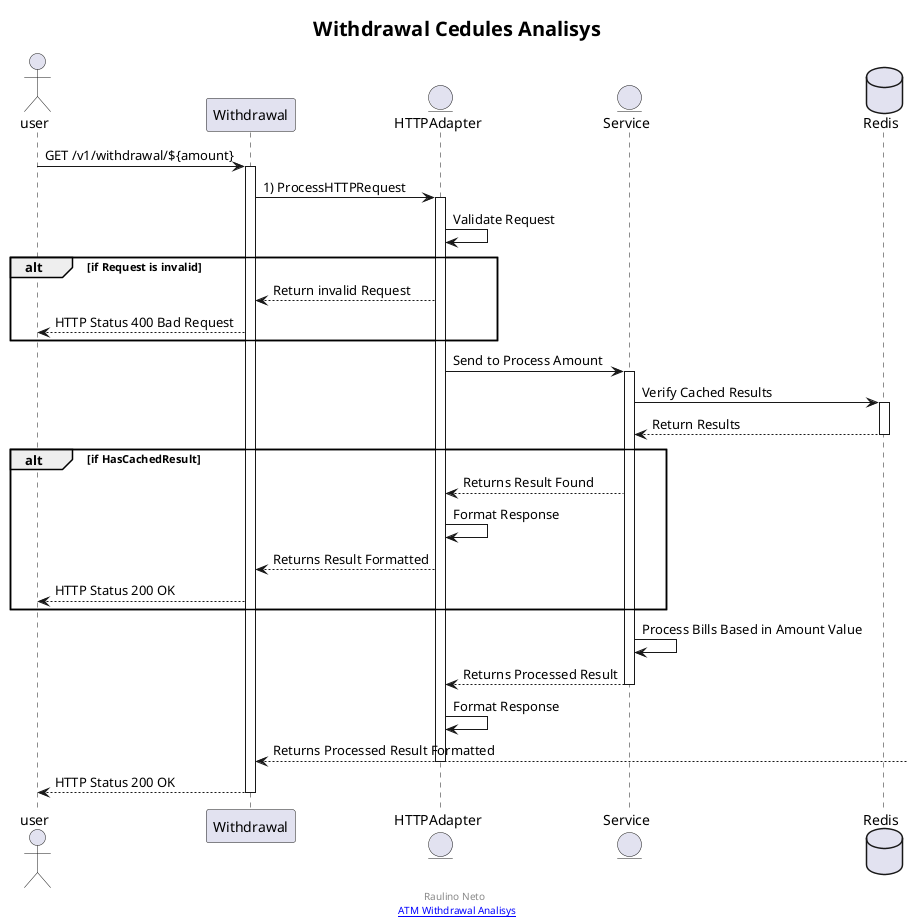 @startuml
title <size:20> Withdrawal Cedules Analisys</size>
footer  Raulino Neto\n  [[https://github.com/raulinoneto/atm-withdrawal-analisys ATM Withdrawal Analisys]]


actor user
participant Withdrawal
entity HTTPAdapter
entity Service
database Redis
user -> Withdrawal: GET /v1/withdrawal/${amount}
activate Withdrawal
Withdrawal -> HTTPAdapter: 1) ProcessHTTPRequest
    activate HTTPAdapter
        HTTPAdapter -> HTTPAdapter: Validate Request
        alt if Request is invalid
        Withdrawal <-- HTTPAdapter: Return invalid Request
        user <-- Withdrawal: HTTP Status 400 Bad Request
        end
          HTTPAdapter -> Service: Send to Process Amount
        activate Service
           Service -> Redis: Verify Cached Results
           activate Redis
           Service <-- Redis: Return Results
           deactivate Redis
           alt if HasCachedResult
               HTTPAdapter <-- Service : Returns Result Found
               HTTPAdapter -> HTTPAdapter: Format Response
               Withdrawal <-- HTTPAdapter: Returns Result Formatted
               user <-- Withdrawal: HTTP Status 200 OK
           end
           Service -> Service: Process Bills Based in Amount Value
           HTTPAdapter <-- Service: Returns Processed Result
        deactivate Service
            HTTPAdapter -> HTTPAdapter: Format Response
            Withdrawal <-- : Returns Processed Result Formatted
    deactivate HTTPAdapter
user <-- Withdrawal: HTTP Status 200 OK
deactivate Withdrawal
@enduml